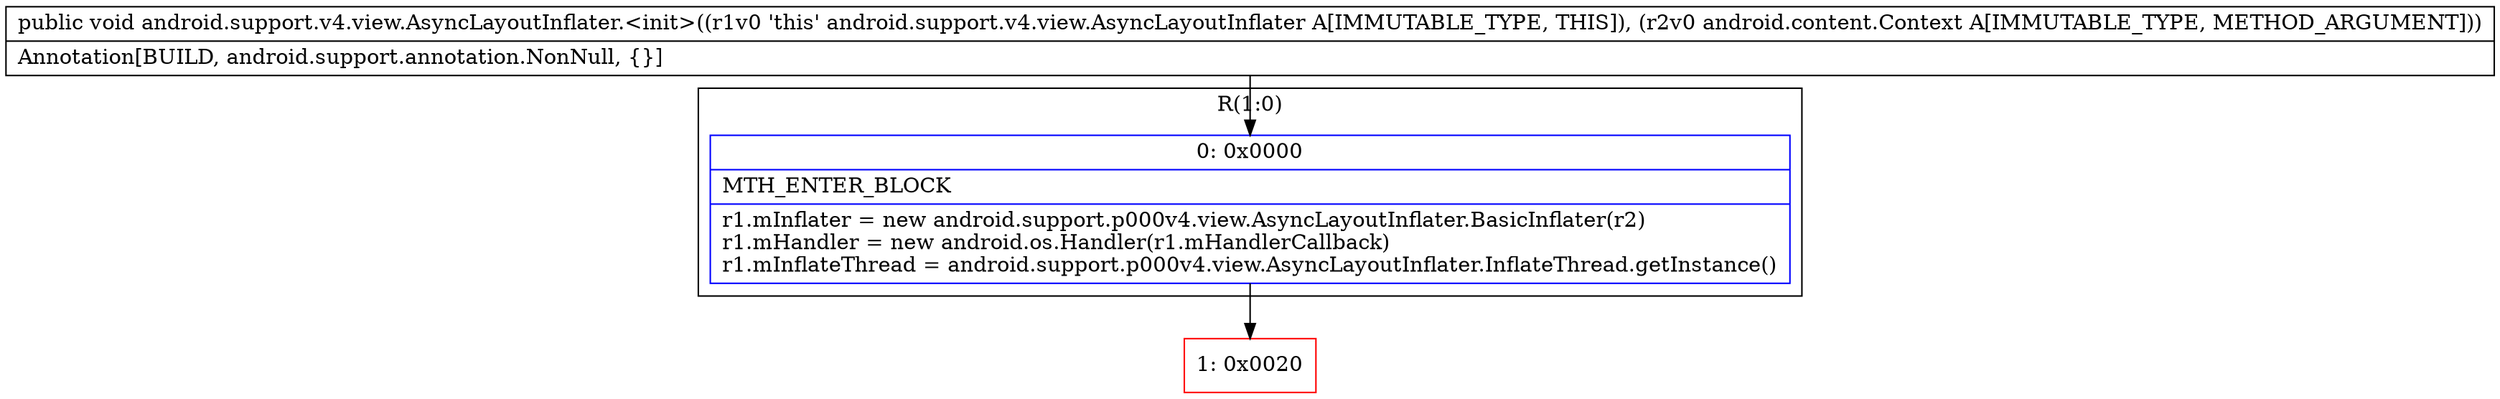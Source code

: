 digraph "CFG forandroid.support.v4.view.AsyncLayoutInflater.\<init\>(Landroid\/content\/Context;)V" {
subgraph cluster_Region_907321946 {
label = "R(1:0)";
node [shape=record,color=blue];
Node_0 [shape=record,label="{0\:\ 0x0000|MTH_ENTER_BLOCK\l|r1.mInflater = new android.support.p000v4.view.AsyncLayoutInflater.BasicInflater(r2)\lr1.mHandler = new android.os.Handler(r1.mHandlerCallback)\lr1.mInflateThread = android.support.p000v4.view.AsyncLayoutInflater.InflateThread.getInstance()\l}"];
}
Node_1 [shape=record,color=red,label="{1\:\ 0x0020}"];
MethodNode[shape=record,label="{public void android.support.v4.view.AsyncLayoutInflater.\<init\>((r1v0 'this' android.support.v4.view.AsyncLayoutInflater A[IMMUTABLE_TYPE, THIS]), (r2v0 android.content.Context A[IMMUTABLE_TYPE, METHOD_ARGUMENT]))  | Annotation[BUILD, android.support.annotation.NonNull, \{\}]\l}"];
MethodNode -> Node_0;
Node_0 -> Node_1;
}

